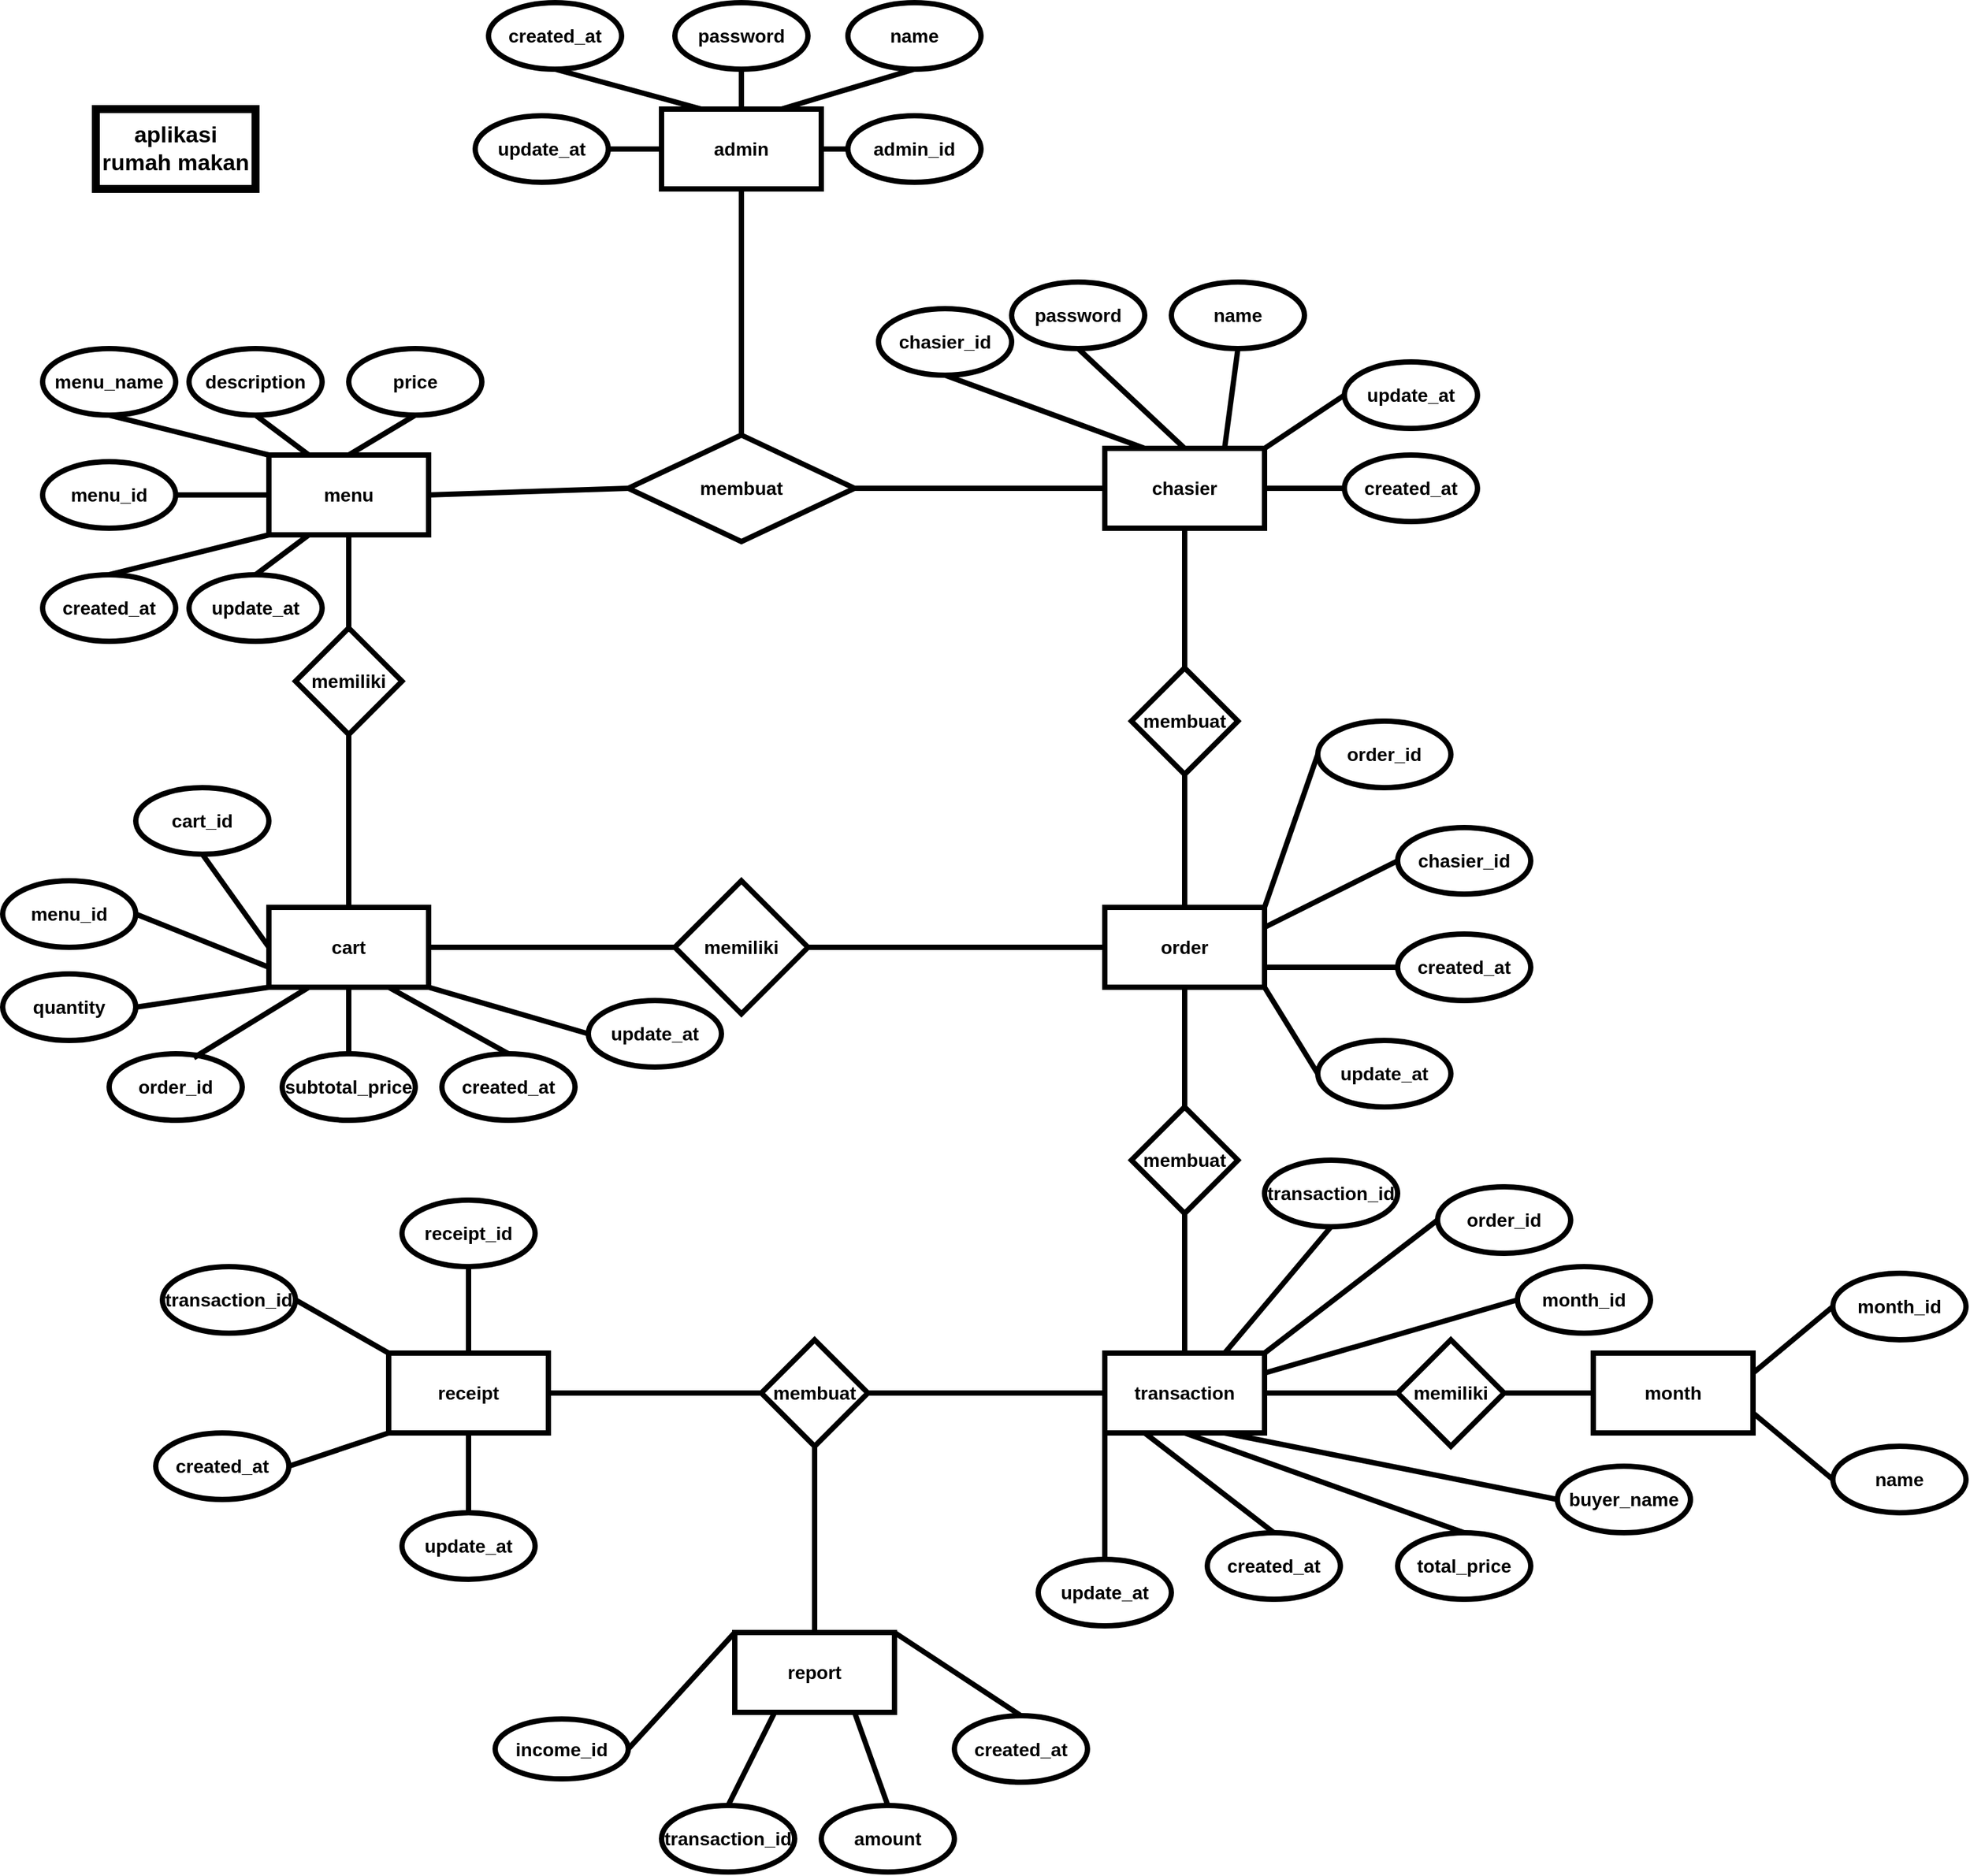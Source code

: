 <mxfile version="21.6.6" type="device">
  <diagram name="Page-1" id="YhAIzcbxWV9tvvUhJrOA">
    <mxGraphModel dx="2317" dy="813" grid="1" gridSize="10" guides="1" tooltips="1" connect="1" arrows="1" fold="1" page="1" pageScale="1" pageWidth="850" pageHeight="1100" math="0" shadow="0">
      <root>
        <mxCell id="0" />
        <mxCell id="1" parent="0" />
        <mxCell id="5PY2zAJ-nupySFWcDtGg-1" value="admin" style="rounded=0;whiteSpace=wrap;html=1;strokeWidth=4;fontStyle=1;fontSize=14;" vertex="1" parent="1">
          <mxGeometry x="210" y="180" width="120" height="60" as="geometry" />
        </mxCell>
        <mxCell id="5PY2zAJ-nupySFWcDtGg-2" value="admin_id" style="ellipse;whiteSpace=wrap;html=1;strokeWidth=4;fontStyle=1;fontSize=14;" vertex="1" parent="1">
          <mxGeometry x="350" y="185" width="100" height="50" as="geometry" />
        </mxCell>
        <mxCell id="5PY2zAJ-nupySFWcDtGg-3" value="name" style="ellipse;whiteSpace=wrap;html=1;strokeWidth=4;fontStyle=1;fontSize=14;" vertex="1" parent="1">
          <mxGeometry x="350" y="100" width="100" height="50" as="geometry" />
        </mxCell>
        <mxCell id="5PY2zAJ-nupySFWcDtGg-4" value="password" style="ellipse;whiteSpace=wrap;html=1;strokeWidth=4;fontStyle=1;fontSize=14;" vertex="1" parent="1">
          <mxGeometry x="220" y="100" width="100" height="50" as="geometry" />
        </mxCell>
        <mxCell id="5PY2zAJ-nupySFWcDtGg-9" value="created_at" style="ellipse;whiteSpace=wrap;html=1;strokeWidth=4;fontStyle=1;fontSize=14;" vertex="1" parent="1">
          <mxGeometry x="80" y="100" width="100" height="50" as="geometry" />
        </mxCell>
        <mxCell id="5PY2zAJ-nupySFWcDtGg-10" value="update_at" style="ellipse;whiteSpace=wrap;html=1;strokeWidth=4;fontStyle=1;fontSize=14;" vertex="1" parent="1">
          <mxGeometry x="70" y="185" width="100" height="50" as="geometry" />
        </mxCell>
        <mxCell id="5PY2zAJ-nupySFWcDtGg-11" value="" style="endArrow=none;html=1;rounded=0;exitX=1;exitY=0.5;exitDx=0;exitDy=0;entryX=0;entryY=0.5;entryDx=0;entryDy=0;strokeWidth=4;fontStyle=1;fontSize=14;" edge="1" parent="1" source="5PY2zAJ-nupySFWcDtGg-10" target="5PY2zAJ-nupySFWcDtGg-1">
          <mxGeometry width="50" height="50" relative="1" as="geometry">
            <mxPoint x="430" y="290" as="sourcePoint" />
            <mxPoint x="480" y="240" as="targetPoint" />
          </mxGeometry>
        </mxCell>
        <mxCell id="5PY2zAJ-nupySFWcDtGg-12" value="" style="endArrow=none;html=1;rounded=0;exitX=0.5;exitY=1;exitDx=0;exitDy=0;entryX=0.25;entryY=0;entryDx=0;entryDy=0;strokeWidth=4;fontStyle=1;fontSize=14;" edge="1" parent="1" source="5PY2zAJ-nupySFWcDtGg-9" target="5PY2zAJ-nupySFWcDtGg-1">
          <mxGeometry width="50" height="50" relative="1" as="geometry">
            <mxPoint x="430" y="290" as="sourcePoint" />
            <mxPoint x="480" y="240" as="targetPoint" />
          </mxGeometry>
        </mxCell>
        <mxCell id="5PY2zAJ-nupySFWcDtGg-13" value="" style="endArrow=none;html=1;rounded=0;exitX=0.5;exitY=1;exitDx=0;exitDy=0;entryX=0.5;entryY=0;entryDx=0;entryDy=0;strokeWidth=4;fontStyle=1;fontSize=14;" edge="1" parent="1" source="5PY2zAJ-nupySFWcDtGg-4" target="5PY2zAJ-nupySFWcDtGg-1">
          <mxGeometry width="50" height="50" relative="1" as="geometry">
            <mxPoint x="430" y="290" as="sourcePoint" />
            <mxPoint x="480" y="240" as="targetPoint" />
          </mxGeometry>
        </mxCell>
        <mxCell id="5PY2zAJ-nupySFWcDtGg-14" value="" style="endArrow=none;html=1;rounded=0;exitX=0.5;exitY=1;exitDx=0;exitDy=0;entryX=0.75;entryY=0;entryDx=0;entryDy=0;strokeWidth=4;fontStyle=1;fontSize=14;" edge="1" parent="1" source="5PY2zAJ-nupySFWcDtGg-3" target="5PY2zAJ-nupySFWcDtGg-1">
          <mxGeometry width="50" height="50" relative="1" as="geometry">
            <mxPoint x="430" y="290" as="sourcePoint" />
            <mxPoint x="480" y="240" as="targetPoint" />
          </mxGeometry>
        </mxCell>
        <mxCell id="5PY2zAJ-nupySFWcDtGg-15" value="" style="endArrow=none;html=1;rounded=0;exitX=0;exitY=0.5;exitDx=0;exitDy=0;entryX=1;entryY=0.5;entryDx=0;entryDy=0;strokeWidth=4;fontStyle=1;fontSize=14;" edge="1" parent="1" source="5PY2zAJ-nupySFWcDtGg-2" target="5PY2zAJ-nupySFWcDtGg-1">
          <mxGeometry width="50" height="50" relative="1" as="geometry">
            <mxPoint x="430" y="290" as="sourcePoint" />
            <mxPoint x="480" y="240" as="targetPoint" />
          </mxGeometry>
        </mxCell>
        <mxCell id="5PY2zAJ-nupySFWcDtGg-16" value="chasier" style="rounded=0;whiteSpace=wrap;html=1;strokeWidth=4;fontStyle=1;fontSize=14;" vertex="1" parent="1">
          <mxGeometry x="543" y="435" width="120" height="60" as="geometry" />
        </mxCell>
        <mxCell id="5PY2zAJ-nupySFWcDtGg-17" value="chasier_id" style="ellipse;whiteSpace=wrap;html=1;strokeWidth=4;fontStyle=1;fontSize=14;" vertex="1" parent="1">
          <mxGeometry x="373" y="330" width="100" height="50" as="geometry" />
        </mxCell>
        <mxCell id="5PY2zAJ-nupySFWcDtGg-18" value="name" style="ellipse;whiteSpace=wrap;html=1;strokeWidth=4;fontStyle=1;fontSize=14;" vertex="1" parent="1">
          <mxGeometry x="593" y="310" width="100" height="50" as="geometry" />
        </mxCell>
        <mxCell id="5PY2zAJ-nupySFWcDtGg-19" value="password" style="ellipse;whiteSpace=wrap;html=1;strokeWidth=4;fontStyle=1;fontSize=14;" vertex="1" parent="1">
          <mxGeometry x="473" y="310" width="100" height="50" as="geometry" />
        </mxCell>
        <mxCell id="5PY2zAJ-nupySFWcDtGg-20" value="created_at" style="ellipse;whiteSpace=wrap;html=1;strokeWidth=4;fontStyle=1;fontSize=14;" vertex="1" parent="1">
          <mxGeometry x="723" y="440" width="100" height="50" as="geometry" />
        </mxCell>
        <mxCell id="5PY2zAJ-nupySFWcDtGg-21" value="update_at" style="ellipse;whiteSpace=wrap;html=1;strokeWidth=4;fontStyle=1;fontSize=14;" vertex="1" parent="1">
          <mxGeometry x="723" y="370" width="100" height="50" as="geometry" />
        </mxCell>
        <mxCell id="5PY2zAJ-nupySFWcDtGg-22" value="" style="endArrow=none;html=1;rounded=0;exitX=0;exitY=0.5;exitDx=0;exitDy=0;entryX=1;entryY=0;entryDx=0;entryDy=0;strokeWidth=4;fontStyle=1;fontSize=14;" edge="1" parent="1" source="5PY2zAJ-nupySFWcDtGg-21" target="5PY2zAJ-nupySFWcDtGg-16">
          <mxGeometry width="50" height="50" relative="1" as="geometry">
            <mxPoint x="763" y="540" as="sourcePoint" />
            <mxPoint x="813" y="490" as="targetPoint" />
          </mxGeometry>
        </mxCell>
        <mxCell id="5PY2zAJ-nupySFWcDtGg-23" value="" style="endArrow=none;html=1;rounded=0;entryX=1;entryY=0.5;entryDx=0;entryDy=0;exitX=0;exitY=0.5;exitDx=0;exitDy=0;strokeWidth=4;fontStyle=1;fontSize=14;" edge="1" parent="1" source="5PY2zAJ-nupySFWcDtGg-20" target="5PY2zAJ-nupySFWcDtGg-16">
          <mxGeometry width="50" height="50" relative="1" as="geometry">
            <mxPoint x="598" y="550" as="sourcePoint" />
            <mxPoint x="813" y="490" as="targetPoint" />
          </mxGeometry>
        </mxCell>
        <mxCell id="5PY2zAJ-nupySFWcDtGg-24" value="" style="endArrow=none;html=1;rounded=0;exitX=0.5;exitY=1;exitDx=0;exitDy=0;entryX=0.5;entryY=0;entryDx=0;entryDy=0;strokeWidth=4;fontStyle=1;fontSize=14;" edge="1" parent="1" source="5PY2zAJ-nupySFWcDtGg-19" target="5PY2zAJ-nupySFWcDtGg-16">
          <mxGeometry width="50" height="50" relative="1" as="geometry">
            <mxPoint x="763" y="540" as="sourcePoint" />
            <mxPoint x="813" y="490" as="targetPoint" />
          </mxGeometry>
        </mxCell>
        <mxCell id="5PY2zAJ-nupySFWcDtGg-25" value="" style="endArrow=none;html=1;rounded=0;exitX=0.5;exitY=1;exitDx=0;exitDy=0;entryX=0.75;entryY=0;entryDx=0;entryDy=0;strokeWidth=4;fontStyle=1;fontSize=14;" edge="1" parent="1" source="5PY2zAJ-nupySFWcDtGg-18" target="5PY2zAJ-nupySFWcDtGg-16">
          <mxGeometry width="50" height="50" relative="1" as="geometry">
            <mxPoint x="763" y="540" as="sourcePoint" />
            <mxPoint x="813" y="490" as="targetPoint" />
          </mxGeometry>
        </mxCell>
        <mxCell id="5PY2zAJ-nupySFWcDtGg-26" value="" style="endArrow=none;html=1;rounded=0;exitX=0.5;exitY=1;exitDx=0;exitDy=0;entryX=0.25;entryY=0;entryDx=0;entryDy=0;strokeWidth=4;fontStyle=1;fontSize=14;" edge="1" parent="1" source="5PY2zAJ-nupySFWcDtGg-17" target="5PY2zAJ-nupySFWcDtGg-16">
          <mxGeometry width="50" height="50" relative="1" as="geometry">
            <mxPoint x="763" y="540" as="sourcePoint" />
            <mxPoint x="813" y="490" as="targetPoint" />
          </mxGeometry>
        </mxCell>
        <mxCell id="5PY2zAJ-nupySFWcDtGg-27" value="membuat" style="rhombus;whiteSpace=wrap;html=1;strokeWidth=4;fontStyle=1;fontSize=14;" vertex="1" parent="1">
          <mxGeometry x="185" y="425" width="170" height="80" as="geometry" />
        </mxCell>
        <mxCell id="5PY2zAJ-nupySFWcDtGg-31" value="menu" style="rounded=0;whiteSpace=wrap;html=1;strokeWidth=4;fontStyle=1;fontSize=14;" vertex="1" parent="1">
          <mxGeometry x="-85" y="440" width="120" height="60" as="geometry" />
        </mxCell>
        <mxCell id="5PY2zAJ-nupySFWcDtGg-32" value="menu_id" style="ellipse;whiteSpace=wrap;html=1;strokeWidth=4;fontStyle=1;fontSize=14;" vertex="1" parent="1">
          <mxGeometry x="-255" y="445" width="100" height="50" as="geometry" />
        </mxCell>
        <mxCell id="5PY2zAJ-nupySFWcDtGg-33" value="description" style="ellipse;whiteSpace=wrap;html=1;strokeWidth=4;fontStyle=1;fontSize=14;" vertex="1" parent="1">
          <mxGeometry x="-145" y="360" width="100" height="50" as="geometry" />
        </mxCell>
        <mxCell id="5PY2zAJ-nupySFWcDtGg-34" value="menu_name" style="ellipse;whiteSpace=wrap;html=1;strokeWidth=4;fontStyle=1;fontSize=14;" vertex="1" parent="1">
          <mxGeometry x="-255" y="360" width="100" height="50" as="geometry" />
        </mxCell>
        <mxCell id="5PY2zAJ-nupySFWcDtGg-35" value="created_at" style="ellipse;whiteSpace=wrap;html=1;strokeWidth=4;fontStyle=1;fontSize=14;" vertex="1" parent="1">
          <mxGeometry x="-255" y="530" width="100" height="50" as="geometry" />
        </mxCell>
        <mxCell id="5PY2zAJ-nupySFWcDtGg-36" value="update_at" style="ellipse;whiteSpace=wrap;html=1;strokeWidth=4;fontStyle=1;fontSize=14;" vertex="1" parent="1">
          <mxGeometry x="-145" y="530" width="100" height="50" as="geometry" />
        </mxCell>
        <mxCell id="5PY2zAJ-nupySFWcDtGg-37" value="" style="endArrow=none;html=1;rounded=0;exitX=0.5;exitY=0;exitDx=0;exitDy=0;entryX=0.25;entryY=1;entryDx=0;entryDy=0;strokeWidth=4;fontStyle=1;fontSize=14;" edge="1" parent="1" source="5PY2zAJ-nupySFWcDtGg-36" target="5PY2zAJ-nupySFWcDtGg-31">
          <mxGeometry width="50" height="50" relative="1" as="geometry">
            <mxPoint x="135" y="550" as="sourcePoint" />
            <mxPoint x="185" y="500" as="targetPoint" />
          </mxGeometry>
        </mxCell>
        <mxCell id="5PY2zAJ-nupySFWcDtGg-38" value="" style="endArrow=none;html=1;rounded=0;entryX=0;entryY=1;entryDx=0;entryDy=0;exitX=0.5;exitY=0;exitDx=0;exitDy=0;strokeWidth=4;fontStyle=1;fontSize=14;" edge="1" parent="1" source="5PY2zAJ-nupySFWcDtGg-35" target="5PY2zAJ-nupySFWcDtGg-31">
          <mxGeometry width="50" height="50" relative="1" as="geometry">
            <mxPoint x="-30" y="560" as="sourcePoint" />
            <mxPoint x="185" y="500" as="targetPoint" />
          </mxGeometry>
        </mxCell>
        <mxCell id="5PY2zAJ-nupySFWcDtGg-39" value="" style="endArrow=none;html=1;rounded=0;exitX=0.5;exitY=1;exitDx=0;exitDy=0;entryX=0;entryY=0;entryDx=0;entryDy=0;strokeWidth=4;fontStyle=1;fontSize=14;" edge="1" parent="1" source="5PY2zAJ-nupySFWcDtGg-34" target="5PY2zAJ-nupySFWcDtGg-31">
          <mxGeometry width="50" height="50" relative="1" as="geometry">
            <mxPoint x="135" y="550" as="sourcePoint" />
            <mxPoint x="185" y="500" as="targetPoint" />
          </mxGeometry>
        </mxCell>
        <mxCell id="5PY2zAJ-nupySFWcDtGg-40" value="" style="endArrow=none;html=1;rounded=0;exitX=0.5;exitY=1;exitDx=0;exitDy=0;entryX=0.25;entryY=0;entryDx=0;entryDy=0;strokeWidth=4;fontStyle=1;fontSize=14;" edge="1" parent="1" source="5PY2zAJ-nupySFWcDtGg-33" target="5PY2zAJ-nupySFWcDtGg-31">
          <mxGeometry width="50" height="50" relative="1" as="geometry">
            <mxPoint x="135" y="550" as="sourcePoint" />
            <mxPoint x="185" y="500" as="targetPoint" />
          </mxGeometry>
        </mxCell>
        <mxCell id="5PY2zAJ-nupySFWcDtGg-41" value="" style="endArrow=none;html=1;rounded=0;entryX=0;entryY=0.5;entryDx=0;entryDy=0;strokeWidth=4;fontStyle=1;fontSize=14;" edge="1" parent="1" target="5PY2zAJ-nupySFWcDtGg-31">
          <mxGeometry width="50" height="50" relative="1" as="geometry">
            <mxPoint x="-155" y="470" as="sourcePoint" />
            <mxPoint x="185" y="500" as="targetPoint" />
          </mxGeometry>
        </mxCell>
        <mxCell id="5PY2zAJ-nupySFWcDtGg-42" value="price" style="ellipse;whiteSpace=wrap;html=1;strokeWidth=4;fontStyle=1;fontSize=14;" vertex="1" parent="1">
          <mxGeometry x="-25" y="360" width="100" height="50" as="geometry" />
        </mxCell>
        <mxCell id="5PY2zAJ-nupySFWcDtGg-46" value="" style="endArrow=none;html=1;rounded=0;entryX=0.5;entryY=1;entryDx=0;entryDy=0;exitX=0.5;exitY=0;exitDx=0;exitDy=0;strokeWidth=4;fontStyle=1;fontSize=14;" edge="1" parent="1" source="5PY2zAJ-nupySFWcDtGg-31" target="5PY2zAJ-nupySFWcDtGg-42">
          <mxGeometry width="50" height="50" relative="1" as="geometry">
            <mxPoint x="105" y="490" as="sourcePoint" />
            <mxPoint x="155" y="440" as="targetPoint" />
          </mxGeometry>
        </mxCell>
        <mxCell id="5PY2zAJ-nupySFWcDtGg-48" value="" style="endArrow=none;html=1;rounded=0;entryX=0.5;entryY=1;entryDx=0;entryDy=0;exitX=0.5;exitY=0;exitDx=0;exitDy=0;strokeWidth=4;fontStyle=1;fontSize=14;" edge="1" parent="1" source="5PY2zAJ-nupySFWcDtGg-27" target="5PY2zAJ-nupySFWcDtGg-1">
          <mxGeometry width="50" height="50" relative="1" as="geometry">
            <mxPoint x="270" y="260" as="sourcePoint" />
            <mxPoint x="340" y="420" as="targetPoint" />
          </mxGeometry>
        </mxCell>
        <mxCell id="5PY2zAJ-nupySFWcDtGg-51" value="cart" style="rounded=0;whiteSpace=wrap;html=1;strokeWidth=4;fontStyle=1;fontSize=14;" vertex="1" parent="1">
          <mxGeometry x="-85" y="780" width="120" height="60" as="geometry" />
        </mxCell>
        <mxCell id="5PY2zAJ-nupySFWcDtGg-52" value="quantity" style="ellipse;whiteSpace=wrap;html=1;strokeWidth=4;fontStyle=1;fontSize=14;" vertex="1" parent="1">
          <mxGeometry x="-285" y="830" width="100" height="50" as="geometry" />
        </mxCell>
        <mxCell id="5PY2zAJ-nupySFWcDtGg-53" value="menu_id" style="ellipse;whiteSpace=wrap;html=1;strokeWidth=4;fontStyle=1;fontSize=14;" vertex="1" parent="1">
          <mxGeometry x="-285" y="760" width="100" height="50" as="geometry" />
        </mxCell>
        <mxCell id="5PY2zAJ-nupySFWcDtGg-54" value="cart_id" style="ellipse;whiteSpace=wrap;html=1;strokeWidth=4;fontStyle=1;fontSize=14;" vertex="1" parent="1">
          <mxGeometry x="-185" y="690" width="100" height="50" as="geometry" />
        </mxCell>
        <mxCell id="5PY2zAJ-nupySFWcDtGg-55" value="created_at" style="ellipse;whiteSpace=wrap;html=1;strokeWidth=4;fontStyle=1;fontSize=14;" vertex="1" parent="1">
          <mxGeometry x="45" y="890" width="100" height="50" as="geometry" />
        </mxCell>
        <mxCell id="5PY2zAJ-nupySFWcDtGg-56" value="update_at" style="ellipse;whiteSpace=wrap;html=1;strokeWidth=4;fontStyle=1;fontSize=14;" vertex="1" parent="1">
          <mxGeometry x="155" y="850" width="100" height="50" as="geometry" />
        </mxCell>
        <mxCell id="5PY2zAJ-nupySFWcDtGg-57" value="" style="endArrow=none;html=1;rounded=0;exitX=0;exitY=0.5;exitDx=0;exitDy=0;entryX=1;entryY=1;entryDx=0;entryDy=0;strokeWidth=4;fontStyle=1;fontSize=14;" edge="1" parent="1" source="5PY2zAJ-nupySFWcDtGg-56" target="5PY2zAJ-nupySFWcDtGg-51">
          <mxGeometry width="50" height="50" relative="1" as="geometry">
            <mxPoint x="185" y="840" as="sourcePoint" />
            <mxPoint x="255" y="840" as="targetPoint" />
          </mxGeometry>
        </mxCell>
        <mxCell id="5PY2zAJ-nupySFWcDtGg-58" value="" style="endArrow=none;html=1;rounded=0;entryX=0.5;entryY=1;entryDx=0;entryDy=0;exitX=0.5;exitY=0;exitDx=0;exitDy=0;strokeWidth=4;fontStyle=1;fontSize=14;" edge="1" parent="1" source="5PY2zAJ-nupySFWcDtGg-62" target="5PY2zAJ-nupySFWcDtGg-51">
          <mxGeometry width="50" height="50" relative="1" as="geometry">
            <mxPoint x="40" y="900" as="sourcePoint" />
            <mxPoint x="255" y="840" as="targetPoint" />
          </mxGeometry>
        </mxCell>
        <mxCell id="5PY2zAJ-nupySFWcDtGg-59" value="" style="endArrow=none;html=1;rounded=0;exitX=0.5;exitY=1;exitDx=0;exitDy=0;entryX=0;entryY=0.5;entryDx=0;entryDy=0;strokeWidth=4;fontStyle=1;fontSize=14;" edge="1" parent="1" source="5PY2zAJ-nupySFWcDtGg-54" target="5PY2zAJ-nupySFWcDtGg-51">
          <mxGeometry width="50" height="50" relative="1" as="geometry">
            <mxPoint x="205" y="890" as="sourcePoint" />
            <mxPoint x="255" y="840" as="targetPoint" />
          </mxGeometry>
        </mxCell>
        <mxCell id="5PY2zAJ-nupySFWcDtGg-60" value="" style="endArrow=none;html=1;rounded=0;exitX=1;exitY=0.5;exitDx=0;exitDy=0;entryX=0;entryY=0.75;entryDx=0;entryDy=0;strokeWidth=4;fontStyle=1;fontSize=14;" edge="1" parent="1" source="5PY2zAJ-nupySFWcDtGg-53" target="5PY2zAJ-nupySFWcDtGg-51">
          <mxGeometry width="50" height="50" relative="1" as="geometry">
            <mxPoint x="205" y="890" as="sourcePoint" />
            <mxPoint x="255" y="840" as="targetPoint" />
          </mxGeometry>
        </mxCell>
        <mxCell id="5PY2zAJ-nupySFWcDtGg-61" value="" style="endArrow=none;html=1;rounded=0;exitX=1;exitY=0.5;exitDx=0;exitDy=0;entryX=0;entryY=1;entryDx=0;entryDy=0;strokeWidth=4;fontStyle=1;fontSize=14;" edge="1" parent="1" source="5PY2zAJ-nupySFWcDtGg-52" target="5PY2zAJ-nupySFWcDtGg-51">
          <mxGeometry width="50" height="50" relative="1" as="geometry">
            <mxPoint x="205" y="890" as="sourcePoint" />
            <mxPoint x="255" y="840" as="targetPoint" />
          </mxGeometry>
        </mxCell>
        <mxCell id="5PY2zAJ-nupySFWcDtGg-62" value="subtotal_price" style="ellipse;whiteSpace=wrap;html=1;strokeWidth=4;fontStyle=1;fontSize=14;" vertex="1" parent="1">
          <mxGeometry x="-75" y="890" width="100" height="50" as="geometry" />
        </mxCell>
        <mxCell id="5PY2zAJ-nupySFWcDtGg-63" value="" style="endArrow=none;html=1;rounded=0;exitX=0.75;exitY=1;exitDx=0;exitDy=0;entryX=0.5;entryY=0;entryDx=0;entryDy=0;strokeWidth=4;fontStyle=1;fontSize=14;" edge="1" parent="1" source="5PY2zAJ-nupySFWcDtGg-51" target="5PY2zAJ-nupySFWcDtGg-55">
          <mxGeometry width="50" height="50" relative="1" as="geometry">
            <mxPoint x="185" y="760" as="sourcePoint" />
            <mxPoint x="235" y="710" as="targetPoint" />
          </mxGeometry>
        </mxCell>
        <mxCell id="5PY2zAJ-nupySFWcDtGg-64" value="memiliki" style="rhombus;whiteSpace=wrap;html=1;strokeWidth=4;fontStyle=1;fontSize=14;" vertex="1" parent="1">
          <mxGeometry x="-65" y="570" width="80" height="80" as="geometry" />
        </mxCell>
        <mxCell id="5PY2zAJ-nupySFWcDtGg-65" value="" style="endArrow=none;html=1;rounded=0;exitX=0.5;exitY=1;exitDx=0;exitDy=0;entryX=0.5;entryY=0;entryDx=0;entryDy=0;strokeWidth=4;fontStyle=1;fontSize=14;" edge="1" parent="1" source="5PY2zAJ-nupySFWcDtGg-31" target="5PY2zAJ-nupySFWcDtGg-64">
          <mxGeometry width="50" height="50" relative="1" as="geometry">
            <mxPoint x="-5" y="690" as="sourcePoint" />
            <mxPoint x="45" y="640" as="targetPoint" />
          </mxGeometry>
        </mxCell>
        <mxCell id="5PY2zAJ-nupySFWcDtGg-66" value="" style="endArrow=none;html=1;rounded=0;exitX=0.5;exitY=1;exitDx=0;exitDy=0;entryX=0.5;entryY=0;entryDx=0;entryDy=0;strokeWidth=4;fontStyle=1;fontSize=14;" edge="1" parent="1" source="5PY2zAJ-nupySFWcDtGg-64" target="5PY2zAJ-nupySFWcDtGg-51">
          <mxGeometry width="50" height="50" relative="1" as="geometry">
            <mxPoint x="-25" y="720" as="sourcePoint" />
            <mxPoint x="-15" y="650" as="targetPoint" />
          </mxGeometry>
        </mxCell>
        <mxCell id="5PY2zAJ-nupySFWcDtGg-67" value="" style="endArrow=none;html=1;rounded=0;entryX=0;entryY=0.5;entryDx=0;entryDy=0;exitX=1;exitY=0.5;exitDx=0;exitDy=0;strokeWidth=4;fontStyle=1;fontSize=14;" edge="1" parent="1" source="5PY2zAJ-nupySFWcDtGg-31" target="5PY2zAJ-nupySFWcDtGg-27">
          <mxGeometry width="50" height="50" relative="1" as="geometry">
            <mxPoint x="10" y="580" as="sourcePoint" />
            <mxPoint x="60" y="530" as="targetPoint" />
          </mxGeometry>
        </mxCell>
        <mxCell id="5PY2zAJ-nupySFWcDtGg-68" value="" style="endArrow=none;html=1;rounded=0;entryX=1;entryY=0.5;entryDx=0;entryDy=0;exitX=0;exitY=0.5;exitDx=0;exitDy=0;strokeWidth=4;fontStyle=1;fontSize=14;" edge="1" parent="1" source="5PY2zAJ-nupySFWcDtGg-16" target="5PY2zAJ-nupySFWcDtGg-27">
          <mxGeometry width="50" height="50" relative="1" as="geometry">
            <mxPoint x="440" y="460" as="sourcePoint" />
            <mxPoint x="195" y="310" as="targetPoint" />
          </mxGeometry>
        </mxCell>
        <mxCell id="5PY2zAJ-nupySFWcDtGg-69" value="order" style="rounded=0;whiteSpace=wrap;html=1;strokeWidth=4;fontStyle=1;fontSize=14;" vertex="1" parent="1">
          <mxGeometry x="543" y="780" width="120" height="60" as="geometry" />
        </mxCell>
        <mxCell id="5PY2zAJ-nupySFWcDtGg-71" value="order_id" style="ellipse;whiteSpace=wrap;html=1;strokeWidth=4;fontStyle=1;fontSize=14;" vertex="1" parent="1">
          <mxGeometry x="703" y="640" width="100" height="50" as="geometry" />
        </mxCell>
        <mxCell id="5PY2zAJ-nupySFWcDtGg-72" value="chasier_id" style="ellipse;whiteSpace=wrap;html=1;strokeWidth=4;fontStyle=1;fontSize=14;" vertex="1" parent="1">
          <mxGeometry x="763" y="720" width="100" height="50" as="geometry" />
        </mxCell>
        <mxCell id="5PY2zAJ-nupySFWcDtGg-75" value="order_id" style="ellipse;whiteSpace=wrap;html=1;strokeWidth=4;fontStyle=1;fontSize=14;" vertex="1" parent="1">
          <mxGeometry x="-205" y="890" width="100" height="50" as="geometry" />
        </mxCell>
        <mxCell id="5PY2zAJ-nupySFWcDtGg-76" value="" style="endArrow=none;html=1;rounded=0;exitX=0.25;exitY=1;exitDx=0;exitDy=0;entryX=0.636;entryY=0.06;entryDx=0;entryDy=0;entryPerimeter=0;strokeWidth=4;fontStyle=1;fontSize=14;" edge="1" parent="1" source="5PY2zAJ-nupySFWcDtGg-51" target="5PY2zAJ-nupySFWcDtGg-75">
          <mxGeometry width="50" height="50" relative="1" as="geometry">
            <mxPoint x="495" y="770" as="sourcePoint" />
            <mxPoint x="545" y="720" as="targetPoint" />
          </mxGeometry>
        </mxCell>
        <mxCell id="5PY2zAJ-nupySFWcDtGg-77" value="created_at" style="ellipse;whiteSpace=wrap;html=1;strokeWidth=4;fontStyle=1;fontSize=14;" vertex="1" parent="1">
          <mxGeometry x="763" y="800" width="100" height="50" as="geometry" />
        </mxCell>
        <mxCell id="5PY2zAJ-nupySFWcDtGg-78" value="update_at" style="ellipse;whiteSpace=wrap;html=1;strokeWidth=4;fontStyle=1;fontSize=14;" vertex="1" parent="1">
          <mxGeometry x="703" y="880" width="100" height="50" as="geometry" />
        </mxCell>
        <mxCell id="5PY2zAJ-nupySFWcDtGg-81" value="memiliki" style="strokeWidth=4;html=1;shape=mxgraph.flowchart.decision;whiteSpace=wrap;fontStyle=1;fontSize=14;" vertex="1" parent="1">
          <mxGeometry x="220" y="760" width="100" height="100" as="geometry" />
        </mxCell>
        <mxCell id="5PY2zAJ-nupySFWcDtGg-82" value="" style="endArrow=none;html=1;rounded=0;exitX=1;exitY=0.5;exitDx=0;exitDy=0;entryX=0;entryY=0.5;entryDx=0;entryDy=0;entryPerimeter=0;strokeWidth=4;fontStyle=1;fontSize=14;" edge="1" parent="1" source="5PY2zAJ-nupySFWcDtGg-51" target="5PY2zAJ-nupySFWcDtGg-81">
          <mxGeometry width="50" height="50" relative="1" as="geometry">
            <mxPoint x="500" y="790" as="sourcePoint" />
            <mxPoint x="550" y="740" as="targetPoint" />
          </mxGeometry>
        </mxCell>
        <mxCell id="5PY2zAJ-nupySFWcDtGg-83" value="" style="endArrow=none;html=1;rounded=0;exitX=0;exitY=0.5;exitDx=0;exitDy=0;entryX=1;entryY=0.5;entryDx=0;entryDy=0;entryPerimeter=0;strokeWidth=4;fontStyle=1;fontSize=14;" edge="1" parent="1" source="5PY2zAJ-nupySFWcDtGg-69" target="5PY2zAJ-nupySFWcDtGg-81">
          <mxGeometry width="50" height="50" relative="1" as="geometry">
            <mxPoint x="-150" y="820" as="sourcePoint" />
            <mxPoint x="290" y="820" as="targetPoint" />
          </mxGeometry>
        </mxCell>
        <mxCell id="5PY2zAJ-nupySFWcDtGg-84" value="" style="endArrow=none;html=1;rounded=0;exitX=1;exitY=0;exitDx=0;exitDy=0;entryX=0;entryY=0.5;entryDx=0;entryDy=0;strokeWidth=4;fontStyle=1;fontSize=14;" edge="1" parent="1" source="5PY2zAJ-nupySFWcDtGg-69" target="5PY2zAJ-nupySFWcDtGg-71">
          <mxGeometry width="50" height="50" relative="1" as="geometry">
            <mxPoint x="323" y="790" as="sourcePoint" />
            <mxPoint x="373" y="740" as="targetPoint" />
          </mxGeometry>
        </mxCell>
        <mxCell id="5PY2zAJ-nupySFWcDtGg-85" value="" style="endArrow=none;html=1;rounded=0;exitX=1;exitY=0.25;exitDx=0;exitDy=0;entryX=0;entryY=0.5;entryDx=0;entryDy=0;strokeWidth=4;fontStyle=1;fontSize=14;" edge="1" parent="1" source="5PY2zAJ-nupySFWcDtGg-69" target="5PY2zAJ-nupySFWcDtGg-72">
          <mxGeometry width="50" height="50" relative="1" as="geometry">
            <mxPoint x="323" y="790" as="sourcePoint" />
            <mxPoint x="373" y="740" as="targetPoint" />
          </mxGeometry>
        </mxCell>
        <mxCell id="5PY2zAJ-nupySFWcDtGg-86" value="" style="endArrow=none;html=1;rounded=0;entryX=1;entryY=0.75;entryDx=0;entryDy=0;exitX=0;exitY=0.5;exitDx=0;exitDy=0;strokeWidth=4;fontStyle=1;fontSize=14;" edge="1" parent="1" source="5PY2zAJ-nupySFWcDtGg-77" target="5PY2zAJ-nupySFWcDtGg-69">
          <mxGeometry width="50" height="50" relative="1" as="geometry">
            <mxPoint x="323" y="790" as="sourcePoint" />
            <mxPoint x="373" y="740" as="targetPoint" />
          </mxGeometry>
        </mxCell>
        <mxCell id="5PY2zAJ-nupySFWcDtGg-87" value="" style="endArrow=none;html=1;rounded=0;exitX=1;exitY=1;exitDx=0;exitDy=0;entryX=0;entryY=0.5;entryDx=0;entryDy=0;strokeWidth=4;fontStyle=1;fontSize=14;" edge="1" parent="1" source="5PY2zAJ-nupySFWcDtGg-69" target="5PY2zAJ-nupySFWcDtGg-78">
          <mxGeometry width="50" height="50" relative="1" as="geometry">
            <mxPoint x="323" y="790" as="sourcePoint" />
            <mxPoint x="373" y="740" as="targetPoint" />
          </mxGeometry>
        </mxCell>
        <mxCell id="5PY2zAJ-nupySFWcDtGg-88" value="membuat" style="rhombus;whiteSpace=wrap;html=1;strokeWidth=4;fontStyle=1;fontSize=14;" vertex="1" parent="1">
          <mxGeometry x="563" y="600" width="80" height="80" as="geometry" />
        </mxCell>
        <mxCell id="5PY2zAJ-nupySFWcDtGg-89" value="" style="endArrow=none;html=1;rounded=0;entryX=0.5;entryY=1;entryDx=0;entryDy=0;exitX=0.5;exitY=0;exitDx=0;exitDy=0;strokeWidth=4;fontStyle=1;fontSize=14;" edge="1" parent="1" source="5PY2zAJ-nupySFWcDtGg-88" target="5PY2zAJ-nupySFWcDtGg-16">
          <mxGeometry width="50" height="50" relative="1" as="geometry">
            <mxPoint x="323" y="790" as="sourcePoint" />
            <mxPoint x="373" y="740" as="targetPoint" />
          </mxGeometry>
        </mxCell>
        <mxCell id="5PY2zAJ-nupySFWcDtGg-90" value="" style="endArrow=none;html=1;rounded=0;entryX=0.5;entryY=1;entryDx=0;entryDy=0;exitX=0.5;exitY=0;exitDx=0;exitDy=0;strokeWidth=4;fontStyle=1;fontSize=14;" edge="1" parent="1" source="5PY2zAJ-nupySFWcDtGg-69" target="5PY2zAJ-nupySFWcDtGg-88">
          <mxGeometry width="50" height="50" relative="1" as="geometry">
            <mxPoint x="613" y="610" as="sourcePoint" />
            <mxPoint x="613" y="505" as="targetPoint" />
          </mxGeometry>
        </mxCell>
        <mxCell id="5PY2zAJ-nupySFWcDtGg-91" value="transaction" style="rounded=0;whiteSpace=wrap;html=1;strokeWidth=4;fontStyle=1;fontSize=14;" vertex="1" parent="1">
          <mxGeometry x="543" y="1115" width="120" height="60" as="geometry" />
        </mxCell>
        <mxCell id="5PY2zAJ-nupySFWcDtGg-92" value="transaction_id" style="ellipse;whiteSpace=wrap;html=1;strokeWidth=4;fontStyle=1;fontSize=14;" vertex="1" parent="1">
          <mxGeometry x="663" y="970" width="100" height="50" as="geometry" />
        </mxCell>
        <mxCell id="5PY2zAJ-nupySFWcDtGg-93" value="order_id" style="ellipse;whiteSpace=wrap;html=1;strokeWidth=4;fontStyle=1;fontSize=14;" vertex="1" parent="1">
          <mxGeometry x="793" y="990" width="100" height="50" as="geometry" />
        </mxCell>
        <mxCell id="5PY2zAJ-nupySFWcDtGg-94" value="buyer_name" style="ellipse;whiteSpace=wrap;html=1;strokeWidth=4;fontStyle=1;fontSize=14;" vertex="1" parent="1">
          <mxGeometry x="883" y="1200" width="100" height="50" as="geometry" />
        </mxCell>
        <mxCell id="5PY2zAJ-nupySFWcDtGg-96" value="total_price" style="ellipse;whiteSpace=wrap;html=1;strokeWidth=4;fontStyle=1;fontSize=14;" vertex="1" parent="1">
          <mxGeometry x="763" y="1250" width="100" height="50" as="geometry" />
        </mxCell>
        <mxCell id="5PY2zAJ-nupySFWcDtGg-97" value="created_at" style="ellipse;whiteSpace=wrap;html=1;strokeWidth=4;fontStyle=1;fontSize=14;" vertex="1" parent="1">
          <mxGeometry x="620" y="1250" width="100" height="50" as="geometry" />
        </mxCell>
        <mxCell id="5PY2zAJ-nupySFWcDtGg-98" value="update_at" style="ellipse;whiteSpace=wrap;html=1;strokeWidth=4;fontStyle=1;fontSize=14;" vertex="1" parent="1">
          <mxGeometry x="493" y="1270" width="100" height="50" as="geometry" />
        </mxCell>
        <mxCell id="5PY2zAJ-nupySFWcDtGg-99" value="" style="endArrow=none;html=1;rounded=0;entryX=0.75;entryY=0;entryDx=0;entryDy=0;exitX=0.5;exitY=1;exitDx=0;exitDy=0;strokeWidth=4;fontStyle=1;fontSize=14;" edge="1" parent="1" source="5PY2zAJ-nupySFWcDtGg-92" target="5PY2zAJ-nupySFWcDtGg-91">
          <mxGeometry width="50" height="50" relative="1" as="geometry">
            <mxPoint x="313" y="1150" as="sourcePoint" />
            <mxPoint x="363" y="1100" as="targetPoint" />
          </mxGeometry>
        </mxCell>
        <mxCell id="5PY2zAJ-nupySFWcDtGg-100" value="" style="endArrow=none;html=1;rounded=0;entryX=1;entryY=0;entryDx=0;entryDy=0;exitX=0;exitY=0.5;exitDx=0;exitDy=0;strokeWidth=4;fontStyle=1;fontSize=14;" edge="1" parent="1" source="5PY2zAJ-nupySFWcDtGg-93" target="5PY2zAJ-nupySFWcDtGg-91">
          <mxGeometry width="50" height="50" relative="1" as="geometry">
            <mxPoint x="313" y="1150" as="sourcePoint" />
            <mxPoint x="363" y="1100" as="targetPoint" />
          </mxGeometry>
        </mxCell>
        <mxCell id="5PY2zAJ-nupySFWcDtGg-101" value="" style="endArrow=none;html=1;rounded=0;entryX=0.75;entryY=1;entryDx=0;entryDy=0;exitX=0;exitY=0.5;exitDx=0;exitDy=0;strokeWidth=4;fontStyle=1;fontSize=14;" edge="1" parent="1" source="5PY2zAJ-nupySFWcDtGg-94" target="5PY2zAJ-nupySFWcDtGg-91">
          <mxGeometry width="50" height="50" relative="1" as="geometry">
            <mxPoint x="313" y="1150" as="sourcePoint" />
            <mxPoint x="363" y="1100" as="targetPoint" />
          </mxGeometry>
        </mxCell>
        <mxCell id="5PY2zAJ-nupySFWcDtGg-102" value="" style="endArrow=none;html=1;rounded=0;exitX=0.5;exitY=0;exitDx=0;exitDy=0;entryX=0.5;entryY=1;entryDx=0;entryDy=0;strokeWidth=4;fontStyle=1;fontSize=14;" edge="1" parent="1" source="5PY2zAJ-nupySFWcDtGg-96" target="5PY2zAJ-nupySFWcDtGg-91">
          <mxGeometry width="50" height="50" relative="1" as="geometry">
            <mxPoint x="313" y="1150" as="sourcePoint" />
            <mxPoint x="633" y="1160" as="targetPoint" />
          </mxGeometry>
        </mxCell>
        <mxCell id="5PY2zAJ-nupySFWcDtGg-103" value="" style="endArrow=none;html=1;rounded=0;exitX=0.5;exitY=0;exitDx=0;exitDy=0;entryX=0.25;entryY=1;entryDx=0;entryDy=0;strokeWidth=4;fontStyle=1;fontSize=14;" edge="1" parent="1" source="5PY2zAJ-nupySFWcDtGg-97" target="5PY2zAJ-nupySFWcDtGg-91">
          <mxGeometry width="50" height="50" relative="1" as="geometry">
            <mxPoint x="108" y="1165" as="sourcePoint" />
            <mxPoint x="428" y="1175" as="targetPoint" />
          </mxGeometry>
        </mxCell>
        <mxCell id="5PY2zAJ-nupySFWcDtGg-104" value="" style="endArrow=none;html=1;rounded=0;entryX=0.5;entryY=0;entryDx=0;entryDy=0;exitX=0;exitY=1;exitDx=0;exitDy=0;strokeWidth=4;fontStyle=1;fontSize=14;" edge="1" parent="1" source="5PY2zAJ-nupySFWcDtGg-91" target="5PY2zAJ-nupySFWcDtGg-98">
          <mxGeometry width="50" height="50" relative="1" as="geometry">
            <mxPoint x="108" y="1165" as="sourcePoint" />
            <mxPoint x="158" y="1115" as="targetPoint" />
          </mxGeometry>
        </mxCell>
        <mxCell id="5PY2zAJ-nupySFWcDtGg-105" value="" style="endArrow=none;html=1;rounded=0;entryX=0.5;entryY=1;entryDx=0;entryDy=0;exitX=0.5;exitY=0;exitDx=0;exitDy=0;strokeWidth=4;fontStyle=1;fontSize=14;" edge="1" parent="1" source="5PY2zAJ-nupySFWcDtGg-106" target="5PY2zAJ-nupySFWcDtGg-69">
          <mxGeometry width="50" height="50" relative="1" as="geometry">
            <mxPoint x="313" y="970" as="sourcePoint" />
            <mxPoint x="363" y="920" as="targetPoint" />
          </mxGeometry>
        </mxCell>
        <mxCell id="5PY2zAJ-nupySFWcDtGg-106" value="membuat" style="rhombus;whiteSpace=wrap;html=1;strokeWidth=4;fontStyle=1;fontSize=14;" vertex="1" parent="1">
          <mxGeometry x="563" y="930" width="80" height="80" as="geometry" />
        </mxCell>
        <mxCell id="5PY2zAJ-nupySFWcDtGg-107" value="" style="endArrow=none;html=1;rounded=0;entryX=0.5;entryY=1;entryDx=0;entryDy=0;exitX=0.5;exitY=0;exitDx=0;exitDy=0;strokeWidth=4;fontStyle=1;fontSize=14;" edge="1" parent="1" source="5PY2zAJ-nupySFWcDtGg-91" target="5PY2zAJ-nupySFWcDtGg-106">
          <mxGeometry width="50" height="50" relative="1" as="geometry">
            <mxPoint x="313" y="970" as="sourcePoint" />
            <mxPoint x="363" y="920" as="targetPoint" />
          </mxGeometry>
        </mxCell>
        <mxCell id="5PY2zAJ-nupySFWcDtGg-108" value="receipt" style="rounded=0;whiteSpace=wrap;html=1;strokeWidth=4;fontStyle=1;fontSize=14;" vertex="1" parent="1">
          <mxGeometry x="5" y="1115" width="120" height="60" as="geometry" />
        </mxCell>
        <mxCell id="5PY2zAJ-nupySFWcDtGg-109" value="receipt_id" style="ellipse;whiteSpace=wrap;html=1;strokeWidth=4;fontStyle=1;fontSize=14;" vertex="1" parent="1">
          <mxGeometry x="15" y="1000" width="100" height="50" as="geometry" />
        </mxCell>
        <mxCell id="5PY2zAJ-nupySFWcDtGg-110" value="transaction_id" style="ellipse;whiteSpace=wrap;html=1;strokeWidth=4;fontStyle=1;fontSize=14;" vertex="1" parent="1">
          <mxGeometry x="-165" y="1050" width="100" height="50" as="geometry" />
        </mxCell>
        <mxCell id="5PY2zAJ-nupySFWcDtGg-111" value="created_at" style="ellipse;whiteSpace=wrap;html=1;strokeWidth=4;fontStyle=1;fontSize=14;" vertex="1" parent="1">
          <mxGeometry x="-170" y="1175" width="100" height="50" as="geometry" />
        </mxCell>
        <mxCell id="5PY2zAJ-nupySFWcDtGg-112" value="update_at" style="ellipse;whiteSpace=wrap;html=1;strokeWidth=4;fontStyle=1;fontSize=14;" vertex="1" parent="1">
          <mxGeometry x="15" y="1235" width="100" height="50" as="geometry" />
        </mxCell>
        <mxCell id="5PY2zAJ-nupySFWcDtGg-113" value="" style="endArrow=none;html=1;rounded=0;exitX=0.5;exitY=1;exitDx=0;exitDy=0;entryX=0.5;entryY=0;entryDx=0;entryDy=0;strokeWidth=4;fontStyle=1;fontSize=14;" edge="1" parent="1" source="5PY2zAJ-nupySFWcDtGg-109" target="5PY2zAJ-nupySFWcDtGg-108">
          <mxGeometry width="50" height="50" relative="1" as="geometry">
            <mxPoint x="490" y="970" as="sourcePoint" />
            <mxPoint x="540" y="920" as="targetPoint" />
          </mxGeometry>
        </mxCell>
        <mxCell id="5PY2zAJ-nupySFWcDtGg-114" value="" style="endArrow=none;html=1;rounded=0;exitX=1;exitY=0.5;exitDx=0;exitDy=0;entryX=0;entryY=0;entryDx=0;entryDy=0;strokeWidth=4;fontStyle=1;fontSize=14;" edge="1" parent="1" source="5PY2zAJ-nupySFWcDtGg-110" target="5PY2zAJ-nupySFWcDtGg-108">
          <mxGeometry width="50" height="50" relative="1" as="geometry">
            <mxPoint x="-55" y="1090" as="sourcePoint" />
            <mxPoint x="335" y="935" as="targetPoint" />
          </mxGeometry>
        </mxCell>
        <mxCell id="5PY2zAJ-nupySFWcDtGg-115" value="" style="endArrow=none;html=1;rounded=0;exitX=0;exitY=1;exitDx=0;exitDy=0;entryX=1;entryY=0.5;entryDx=0;entryDy=0;strokeWidth=4;fontStyle=1;fontSize=14;" edge="1" parent="1" source="5PY2zAJ-nupySFWcDtGg-108" target="5PY2zAJ-nupySFWcDtGg-111">
          <mxGeometry width="50" height="50" relative="1" as="geometry">
            <mxPoint x="285" y="985" as="sourcePoint" />
            <mxPoint x="335" y="935" as="targetPoint" />
          </mxGeometry>
        </mxCell>
        <mxCell id="5PY2zAJ-nupySFWcDtGg-116" value="" style="endArrow=none;html=1;rounded=0;exitX=0.5;exitY=1;exitDx=0;exitDy=0;entryX=0.5;entryY=0;entryDx=0;entryDy=0;strokeWidth=4;fontStyle=1;fontSize=14;" edge="1" parent="1" source="5PY2zAJ-nupySFWcDtGg-108" target="5PY2zAJ-nupySFWcDtGg-112">
          <mxGeometry width="50" height="50" relative="1" as="geometry">
            <mxPoint x="285" y="985" as="sourcePoint" />
            <mxPoint x="335" y="935" as="targetPoint" />
          </mxGeometry>
        </mxCell>
        <mxCell id="5PY2zAJ-nupySFWcDtGg-118" value="membuat" style="rhombus;whiteSpace=wrap;html=1;strokeWidth=4;fontStyle=1;fontSize=14;" vertex="1" parent="1">
          <mxGeometry x="285" y="1105" width="80" height="80" as="geometry" />
        </mxCell>
        <mxCell id="5PY2zAJ-nupySFWcDtGg-119" value="" style="endArrow=none;html=1;rounded=0;entryX=0;entryY=0.5;entryDx=0;entryDy=0;exitX=1;exitY=0.5;exitDx=0;exitDy=0;strokeWidth=4;fontStyle=1;fontSize=14;" edge="1" parent="1" source="5PY2zAJ-nupySFWcDtGg-108" target="5PY2zAJ-nupySFWcDtGg-118">
          <mxGeometry width="50" height="50" relative="1" as="geometry">
            <mxPoint x="-125" y="985" as="sourcePoint" />
            <mxPoint x="-75" y="935" as="targetPoint" />
          </mxGeometry>
        </mxCell>
        <mxCell id="5PY2zAJ-nupySFWcDtGg-120" value="" style="endArrow=none;html=1;rounded=0;exitX=0;exitY=0.5;exitDx=0;exitDy=0;strokeWidth=4;fontStyle=1;fontSize=14;entryX=1;entryY=0.5;entryDx=0;entryDy=0;" edge="1" parent="1" source="5PY2zAJ-nupySFWcDtGg-91" target="5PY2zAJ-nupySFWcDtGg-118">
          <mxGeometry width="50" height="50" relative="1" as="geometry">
            <mxPoint x="-42" y="1155" as="sourcePoint" />
            <mxPoint x="350" y="1145" as="targetPoint" />
          </mxGeometry>
        </mxCell>
        <mxCell id="5PY2zAJ-nupySFWcDtGg-121" value="" style="endArrow=none;html=1;rounded=0;entryX=0.5;entryY=0;entryDx=0;entryDy=0;strokeWidth=4;fontStyle=1;fontSize=14;exitX=0.5;exitY=1;exitDx=0;exitDy=0;" edge="1" parent="1" source="5PY2zAJ-nupySFWcDtGg-118" target="5PY2zAJ-nupySFWcDtGg-123">
          <mxGeometry width="50" height="50" relative="1" as="geometry">
            <mxPoint x="320" y="1180" as="sourcePoint" />
            <mxPoint x="320" y="1320" as="targetPoint" />
          </mxGeometry>
        </mxCell>
        <mxCell id="5PY2zAJ-nupySFWcDtGg-123" value="report" style="rounded=0;whiteSpace=wrap;html=1;strokeWidth=4;fontStyle=1;fontSize=14;" vertex="1" parent="1">
          <mxGeometry x="265" y="1325" width="120" height="60" as="geometry" />
        </mxCell>
        <mxCell id="5PY2zAJ-nupySFWcDtGg-126" value="memiliki" style="rhombus;whiteSpace=wrap;html=1;strokeWidth=4;fontStyle=1;fontSize=14;" vertex="1" parent="1">
          <mxGeometry x="763" y="1105" width="80" height="80" as="geometry" />
        </mxCell>
        <mxCell id="5PY2zAJ-nupySFWcDtGg-127" value="" style="endArrow=none;html=1;rounded=0;exitX=1;exitY=0.5;exitDx=0;exitDy=0;entryX=0;entryY=0.5;entryDx=0;entryDy=0;strokeWidth=4;fontStyle=1;fontSize=14;" edge="1" parent="1" source="5PY2zAJ-nupySFWcDtGg-91" target="5PY2zAJ-nupySFWcDtGg-126">
          <mxGeometry width="50" height="50" relative="1" as="geometry">
            <mxPoint x="783" y="1240" as="sourcePoint" />
            <mxPoint x="833" y="1190" as="targetPoint" />
          </mxGeometry>
        </mxCell>
        <mxCell id="5PY2zAJ-nupySFWcDtGg-128" value="month" style="rounded=0;whiteSpace=wrap;html=1;strokeWidth=4;fontStyle=1;fontSize=14;" vertex="1" parent="1">
          <mxGeometry x="910" y="1115" width="120" height="60" as="geometry" />
        </mxCell>
        <mxCell id="5PY2zAJ-nupySFWcDtGg-129" value="" style="endArrow=none;html=1;rounded=0;exitX=1;exitY=0.5;exitDx=0;exitDy=0;entryX=0;entryY=0.5;entryDx=0;entryDy=0;strokeWidth=4;fontStyle=1;fontSize=14;" edge="1" parent="1" source="5PY2zAJ-nupySFWcDtGg-126" target="5PY2zAJ-nupySFWcDtGg-128">
          <mxGeometry width="50" height="50" relative="1" as="geometry">
            <mxPoint x="783" y="1240" as="sourcePoint" />
            <mxPoint x="833" y="1190" as="targetPoint" />
          </mxGeometry>
        </mxCell>
        <mxCell id="5PY2zAJ-nupySFWcDtGg-131" value="month_id" style="ellipse;whiteSpace=wrap;html=1;strokeWidth=4;fontStyle=1;fontSize=14;" vertex="1" parent="1">
          <mxGeometry x="1090" y="1055" width="100" height="50" as="geometry" />
        </mxCell>
        <mxCell id="5PY2zAJ-nupySFWcDtGg-133" value="name" style="ellipse;whiteSpace=wrap;html=1;strokeWidth=4;fontStyle=1;fontSize=14;" vertex="1" parent="1">
          <mxGeometry x="1090" y="1185" width="100" height="50" as="geometry" />
        </mxCell>
        <mxCell id="5PY2zAJ-nupySFWcDtGg-134" value="" style="endArrow=none;html=1;rounded=0;exitX=1;exitY=0.25;exitDx=0;exitDy=0;entryX=0;entryY=0.5;entryDx=0;entryDy=0;strokeWidth=4;fontStyle=1;fontSize=14;" edge="1" parent="1" source="5PY2zAJ-nupySFWcDtGg-128" target="5PY2zAJ-nupySFWcDtGg-131">
          <mxGeometry width="50" height="50" relative="1" as="geometry">
            <mxPoint x="1073" y="1080" as="sourcePoint" />
            <mxPoint x="1123" y="1030" as="targetPoint" />
          </mxGeometry>
        </mxCell>
        <mxCell id="5PY2zAJ-nupySFWcDtGg-135" value="" style="endArrow=none;html=1;rounded=0;exitX=1;exitY=0.75;exitDx=0;exitDy=0;entryX=0;entryY=0.5;entryDx=0;entryDy=0;strokeWidth=4;fontStyle=1;fontSize=14;" edge="1" parent="1" source="5PY2zAJ-nupySFWcDtGg-128" target="5PY2zAJ-nupySFWcDtGg-133">
          <mxGeometry width="50" height="50" relative="1" as="geometry">
            <mxPoint x="1073" y="1080" as="sourcePoint" />
            <mxPoint x="1123" y="1030" as="targetPoint" />
          </mxGeometry>
        </mxCell>
        <mxCell id="5PY2zAJ-nupySFWcDtGg-136" value="month_id" style="ellipse;whiteSpace=wrap;html=1;strokeWidth=4;fontStyle=1;fontSize=14;" vertex="1" parent="1">
          <mxGeometry x="853" y="1050" width="100" height="50" as="geometry" />
        </mxCell>
        <mxCell id="5PY2zAJ-nupySFWcDtGg-137" value="" style="endArrow=none;html=1;rounded=0;exitX=0;exitY=0.5;exitDx=0;exitDy=0;entryX=1;entryY=0.25;entryDx=0;entryDy=0;strokeWidth=4;fontStyle=1;fontSize=14;" edge="1" parent="1" source="5PY2zAJ-nupySFWcDtGg-136" target="5PY2zAJ-nupySFWcDtGg-91">
          <mxGeometry width="50" height="50" relative="1" as="geometry">
            <mxPoint x="1073" y="1240" as="sourcePoint" />
            <mxPoint x="1123" y="1190" as="targetPoint" />
          </mxGeometry>
        </mxCell>
        <mxCell id="5PY2zAJ-nupySFWcDtGg-138" value="income_id" style="ellipse;whiteSpace=wrap;html=1;strokeWidth=4;fontStyle=1;fontSize=14;" vertex="1" parent="1">
          <mxGeometry x="85" y="1390" width="100" height="45" as="geometry" />
        </mxCell>
        <mxCell id="5PY2zAJ-nupySFWcDtGg-139" value="" style="endArrow=none;html=1;rounded=0;exitX=1;exitY=0.5;exitDx=0;exitDy=0;entryX=0;entryY=0;entryDx=0;entryDy=0;strokeWidth=4;fontStyle=1;fontSize=14;" edge="1" parent="1" source="5PY2zAJ-nupySFWcDtGg-138" target="5PY2zAJ-nupySFWcDtGg-123">
          <mxGeometry width="50" height="50" relative="1" as="geometry">
            <mxPoint x="475" y="1275" as="sourcePoint" />
            <mxPoint x="525" y="1225" as="targetPoint" />
          </mxGeometry>
        </mxCell>
        <mxCell id="5PY2zAJ-nupySFWcDtGg-142" value="created_at" style="ellipse;whiteSpace=wrap;html=1;strokeWidth=4;fontStyle=1;fontSize=14;" vertex="1" parent="1">
          <mxGeometry x="430" y="1387.5" width="100" height="50" as="geometry" />
        </mxCell>
        <mxCell id="5PY2zAJ-nupySFWcDtGg-144" value="" style="endArrow=none;html=1;rounded=0;exitX=1;exitY=0;exitDx=0;exitDy=0;entryX=0.5;entryY=0;entryDx=0;entryDy=0;strokeWidth=4;fontStyle=1;fontSize=14;" edge="1" parent="1" source="5PY2zAJ-nupySFWcDtGg-123" target="5PY2zAJ-nupySFWcDtGg-142">
          <mxGeometry width="50" height="50" relative="1" as="geometry">
            <mxPoint x="475" y="1275" as="sourcePoint" />
            <mxPoint x="525" y="1225" as="targetPoint" />
          </mxGeometry>
        </mxCell>
        <mxCell id="5PY2zAJ-nupySFWcDtGg-145" value="" style="endArrow=none;html=1;rounded=0;entryX=0.25;entryY=1;entryDx=0;entryDy=0;exitX=0.5;exitY=0;exitDx=0;exitDy=0;strokeWidth=4;fontStyle=1;fontSize=14;" edge="1" parent="1" source="5PY2zAJ-nupySFWcDtGg-146" target="5PY2zAJ-nupySFWcDtGg-123">
          <mxGeometry width="50" height="50" relative="1" as="geometry">
            <mxPoint x="225" y="1445" as="sourcePoint" />
            <mxPoint x="525" y="1225" as="targetPoint" />
          </mxGeometry>
        </mxCell>
        <mxCell id="5PY2zAJ-nupySFWcDtGg-146" value="transaction_id" style="ellipse;whiteSpace=wrap;html=1;strokeWidth=4;fontStyle=1;fontSize=14;" vertex="1" parent="1">
          <mxGeometry x="210" y="1455" width="100" height="50" as="geometry" />
        </mxCell>
        <mxCell id="5PY2zAJ-nupySFWcDtGg-147" value="amount" style="ellipse;whiteSpace=wrap;html=1;strokeWidth=4;fontStyle=1;fontSize=14;" vertex="1" parent="1">
          <mxGeometry x="330" y="1455" width="100" height="50" as="geometry" />
        </mxCell>
        <mxCell id="5PY2zAJ-nupySFWcDtGg-148" value="" style="endArrow=none;html=1;rounded=0;exitX=0.75;exitY=1;exitDx=0;exitDy=0;entryX=0.5;entryY=0;entryDx=0;entryDy=0;strokeWidth=4;fontStyle=1;fontSize=14;" edge="1" parent="1" source="5PY2zAJ-nupySFWcDtGg-123" target="5PY2zAJ-nupySFWcDtGg-147">
          <mxGeometry width="50" height="50" relative="1" as="geometry">
            <mxPoint x="475" y="1275" as="sourcePoint" />
            <mxPoint x="525" y="1225" as="targetPoint" />
          </mxGeometry>
        </mxCell>
        <mxCell id="5PY2zAJ-nupySFWcDtGg-155" value="aplikasi rumah makan" style="rounded=0;whiteSpace=wrap;html=1;strokeWidth=6;fontStyle=1;fontSize=17;" vertex="1" parent="1">
          <mxGeometry x="-215" y="180" width="120" height="60" as="geometry" />
        </mxCell>
      </root>
    </mxGraphModel>
  </diagram>
</mxfile>
